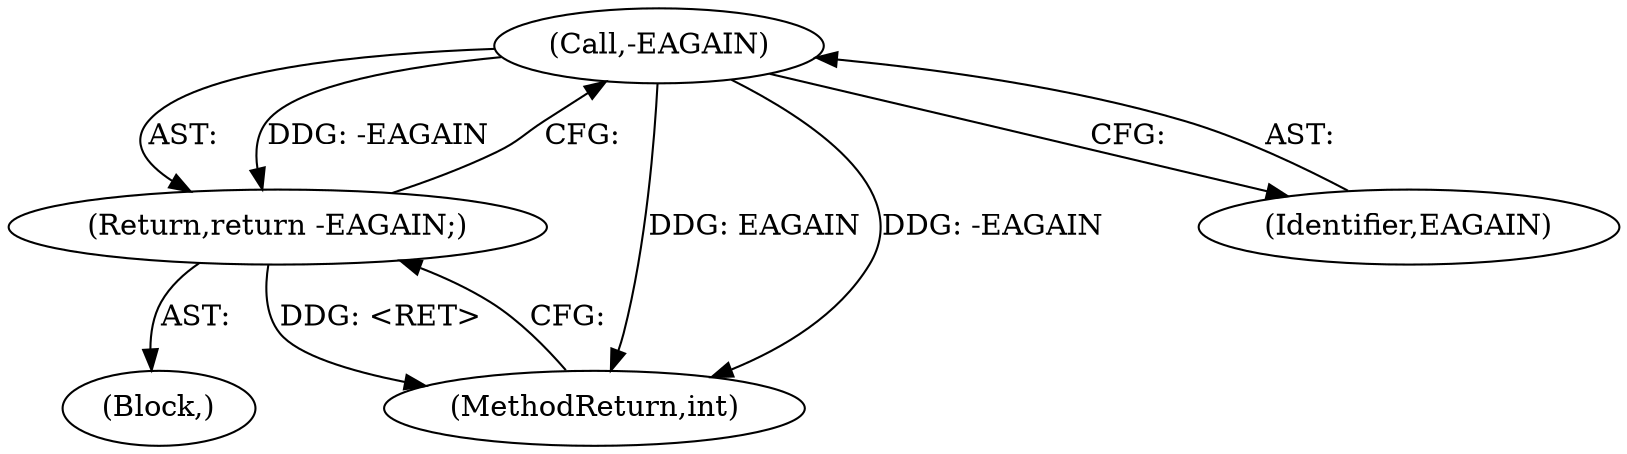 digraph "1_linux_7314e613d5ff9f0934f7a0f74ed7973b903315d1_0@del" {
"1000215" [label="(Call,-EAGAIN)"];
"1000214" [label="(Return,return -EAGAIN;)"];
"1000215" [label="(Call,-EAGAIN)"];
"1000213" [label="(Block,)"];
"1000214" [label="(Return,return -EAGAIN;)"];
"1000219" [label="(MethodReturn,int)"];
"1000216" [label="(Identifier,EAGAIN)"];
"1000215" -> "1000214"  [label="AST: "];
"1000215" -> "1000216"  [label="CFG: "];
"1000216" -> "1000215"  [label="AST: "];
"1000214" -> "1000215"  [label="CFG: "];
"1000215" -> "1000219"  [label="DDG: EAGAIN"];
"1000215" -> "1000219"  [label="DDG: -EAGAIN"];
"1000215" -> "1000214"  [label="DDG: -EAGAIN"];
"1000214" -> "1000213"  [label="AST: "];
"1000219" -> "1000214"  [label="CFG: "];
"1000214" -> "1000219"  [label="DDG: <RET>"];
}
